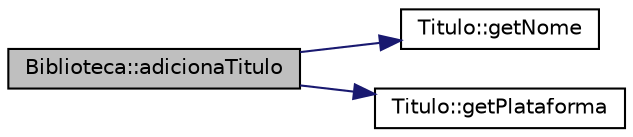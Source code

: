 digraph "Biblioteca::adicionaTitulo"
{
  edge [fontname="Helvetica",fontsize="10",labelfontname="Helvetica",labelfontsize="10"];
  node [fontname="Helvetica",fontsize="10",shape=record];
  rankdir="LR";
  Node0 [label="Biblioteca::adicionaTitulo",height=0.2,width=0.4,color="black", fillcolor="grey75", style="filled", fontcolor="black"];
  Node0 -> Node1 [color="midnightblue",fontsize="10",style="solid",fontname="Helvetica"];
  Node1 [label="Titulo::getNome",height=0.2,width=0.4,color="black", fillcolor="white", style="filled",URL="$class_titulo.html#acb79279860b3404c6419697df5f860cb",tooltip="Permite obter o nome do titulo. "];
  Node0 -> Node2 [color="midnightblue",fontsize="10",style="solid",fontname="Helvetica"];
  Node2 [label="Titulo::getPlataforma",height=0.2,width=0.4,color="black", fillcolor="white", style="filled",URL="$class_titulo.html#a2a57a31d40c5df012b3c6e2451c253dd",tooltip="Permite obter a plataforma do titulo. "];
}
